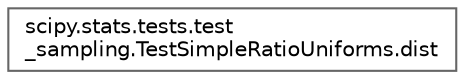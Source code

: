 digraph "Graphical Class Hierarchy"
{
 // LATEX_PDF_SIZE
  bgcolor="transparent";
  edge [fontname=Helvetica,fontsize=10,labelfontname=Helvetica,labelfontsize=10];
  node [fontname=Helvetica,fontsize=10,shape=box,height=0.2,width=0.4];
  rankdir="LR";
  Node0 [id="Node000000",label="scipy.stats.tests.test\l_sampling.TestSimpleRatioUniforms.dist",height=0.2,width=0.4,color="grey40", fillcolor="white", style="filled",URL="$d5/dec/classscipy_1_1stats_1_1tests_1_1test__sampling_1_1TestSimpleRatioUniforms_1_1dist.html",tooltip=" "];
}
